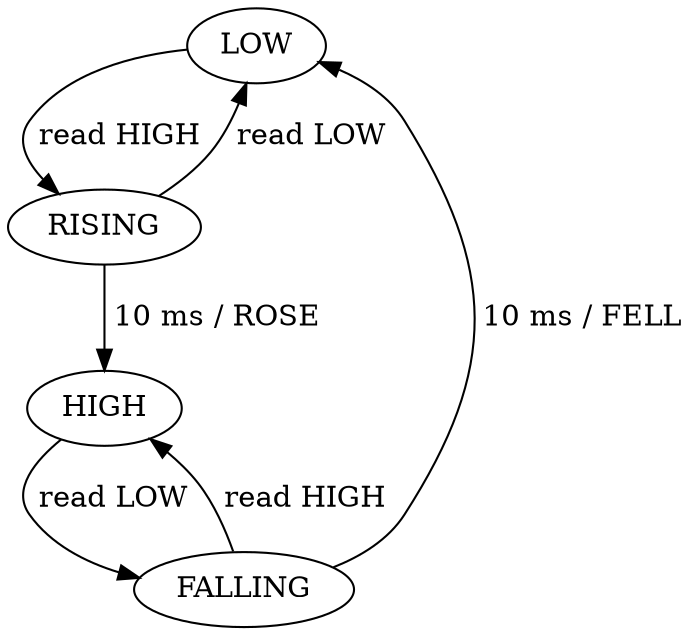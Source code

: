 digraph "Debounce" {
    LOW -> RISING [label=" read HIGH "];
    RISING -> LOW [label=" read LOW "];
    RISING -> HIGH [label=" 10 ms / ROSE "];
    HIGH -> FALLING [label=" read LOW "];
    FALLING -> HIGH [label=" read HIGH "];
    FALLING -> LOW [label=" 10 ms / FELL "];
}
